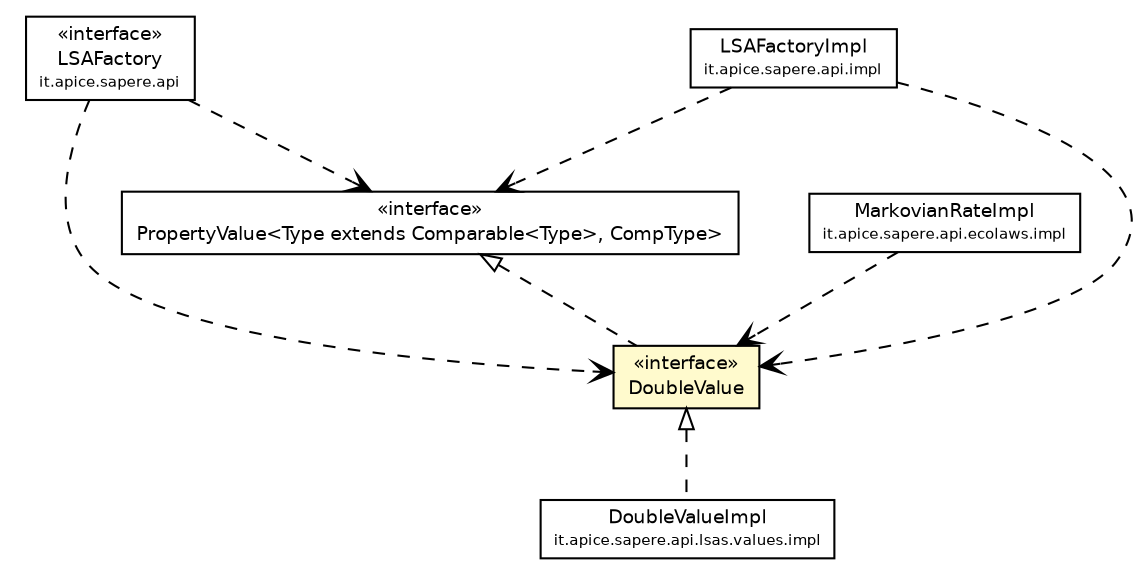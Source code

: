 #!/usr/local/bin/dot
#
# Class diagram 
# Generated by UmlGraph version 4.4 (http://www.spinellis.gr/sw/umlgraph)
#

digraph G {
	edge [fontname="Helvetica",fontsize=10,labelfontname="Helvetica",labelfontsize=10];
	node [fontname="Helvetica",fontsize=10,shape=plaintext];
	// it.apice.sapere.api.LSAFactory
	c39479 [label=<<table border="0" cellborder="1" cellspacing="0" cellpadding="2" port="p" href="../../LSAFactory.html">
		<tr><td><table border="0" cellspacing="0" cellpadding="1">
			<tr><td> &laquo;interface&raquo; </td></tr>
			<tr><td> LSAFactory </td></tr>
			<tr><td><font point-size="7.0"> it.apice.sapere.api </font></td></tr>
		</table></td></tr>
		</table>>, fontname="Helvetica", fontcolor="black", fontsize=9.0];
	// it.apice.sapere.api.lsas.values.PropertyValue<Type extends java.lang.Comparable<Type>, CompType>
	c39540 [label=<<table border="0" cellborder="1" cellspacing="0" cellpadding="2" port="p" href="./PropertyValue.html">
		<tr><td><table border="0" cellspacing="0" cellpadding="1">
			<tr><td> &laquo;interface&raquo; </td></tr>
			<tr><td> PropertyValue&lt;Type extends Comparable&lt;Type&gt;, CompType&gt; </td></tr>
		</table></td></tr>
		</table>>, fontname="Helvetica", fontcolor="black", fontsize=9.0];
	// it.apice.sapere.api.lsas.values.DoubleValue
	c39546 [label=<<table border="0" cellborder="1" cellspacing="0" cellpadding="2" port="p" bgcolor="lemonChiffon" href="./DoubleValue.html">
		<tr><td><table border="0" cellspacing="0" cellpadding="1">
			<tr><td> &laquo;interface&raquo; </td></tr>
			<tr><td> DoubleValue </td></tr>
		</table></td></tr>
		</table>>, fontname="Helvetica", fontcolor="black", fontsize=9.0];
	// it.apice.sapere.api.ecolaws.impl.MarkovianRateImpl
	c39604 [label=<<table border="0" cellborder="1" cellspacing="0" cellpadding="2" port="p" href="../../ecolaws/impl/MarkovianRateImpl.html">
		<tr><td><table border="0" cellspacing="0" cellpadding="1">
			<tr><td> MarkovianRateImpl </td></tr>
			<tr><td><font point-size="7.0"> it.apice.sapere.api.ecolaws.impl </font></td></tr>
		</table></td></tr>
		</table>>, fontname="Helvetica", fontcolor="black", fontsize=9.0];
	// it.apice.sapere.api.impl.LSAFactoryImpl
	c39624 [label=<<table border="0" cellborder="1" cellspacing="0" cellpadding="2" port="p" href="../../impl/LSAFactoryImpl.html">
		<tr><td><table border="0" cellspacing="0" cellpadding="1">
			<tr><td> LSAFactoryImpl </td></tr>
			<tr><td><font point-size="7.0"> it.apice.sapere.api.impl </font></td></tr>
		</table></td></tr>
		</table>>, fontname="Helvetica", fontcolor="black", fontsize=9.0];
	// it.apice.sapere.api.lsas.values.impl.DoubleValueImpl
	c39639 [label=<<table border="0" cellborder="1" cellspacing="0" cellpadding="2" port="p" href="./impl/DoubleValueImpl.html">
		<tr><td><table border="0" cellspacing="0" cellpadding="1">
			<tr><td> DoubleValueImpl </td></tr>
			<tr><td><font point-size="7.0"> it.apice.sapere.api.lsas.values.impl </font></td></tr>
		</table></td></tr>
		</table>>, fontname="Helvetica", fontcolor="black", fontsize=9.0];
	//it.apice.sapere.api.lsas.values.DoubleValue implements it.apice.sapere.api.lsas.values.PropertyValue<Type extends java.lang.Comparable<Type>, CompType>
	c39540:p -> c39546:p [dir=back,arrowtail=empty,style=dashed];
	//it.apice.sapere.api.lsas.values.impl.DoubleValueImpl implements it.apice.sapere.api.lsas.values.DoubleValue
	c39546:p -> c39639:p [dir=back,arrowtail=empty,style=dashed];
	// it.apice.sapere.api.LSAFactory DEPEND it.apice.sapere.api.lsas.values.PropertyValue<Type extends java.lang.Comparable<Type>, CompType>
	c39479:p -> c39540:p [taillabel="", label="", headlabel="", fontname="Helvetica", fontcolor="black", fontsize=10.0, color="black", arrowhead=open, style=dashed];
	// it.apice.sapere.api.LSAFactory DEPEND it.apice.sapere.api.lsas.values.DoubleValue
	c39479:p -> c39546:p [taillabel="", label="", headlabel="", fontname="Helvetica", fontcolor="black", fontsize=10.0, color="black", arrowhead=open, style=dashed];
	// it.apice.sapere.api.ecolaws.impl.MarkovianRateImpl DEPEND it.apice.sapere.api.lsas.values.DoubleValue
	c39604:p -> c39546:p [taillabel="", label="", headlabel="", fontname="Helvetica", fontcolor="black", fontsize=10.0, color="black", arrowhead=open, style=dashed];
	// it.apice.sapere.api.impl.LSAFactoryImpl DEPEND it.apice.sapere.api.lsas.values.PropertyValue<Type extends java.lang.Comparable<Type>, CompType>
	c39624:p -> c39540:p [taillabel="", label="", headlabel="", fontname="Helvetica", fontcolor="black", fontsize=10.0, color="black", arrowhead=open, style=dashed];
	// it.apice.sapere.api.impl.LSAFactoryImpl DEPEND it.apice.sapere.api.lsas.values.DoubleValue
	c39624:p -> c39546:p [taillabel="", label="", headlabel="", fontname="Helvetica", fontcolor="black", fontsize=10.0, color="black", arrowhead=open, style=dashed];
}

